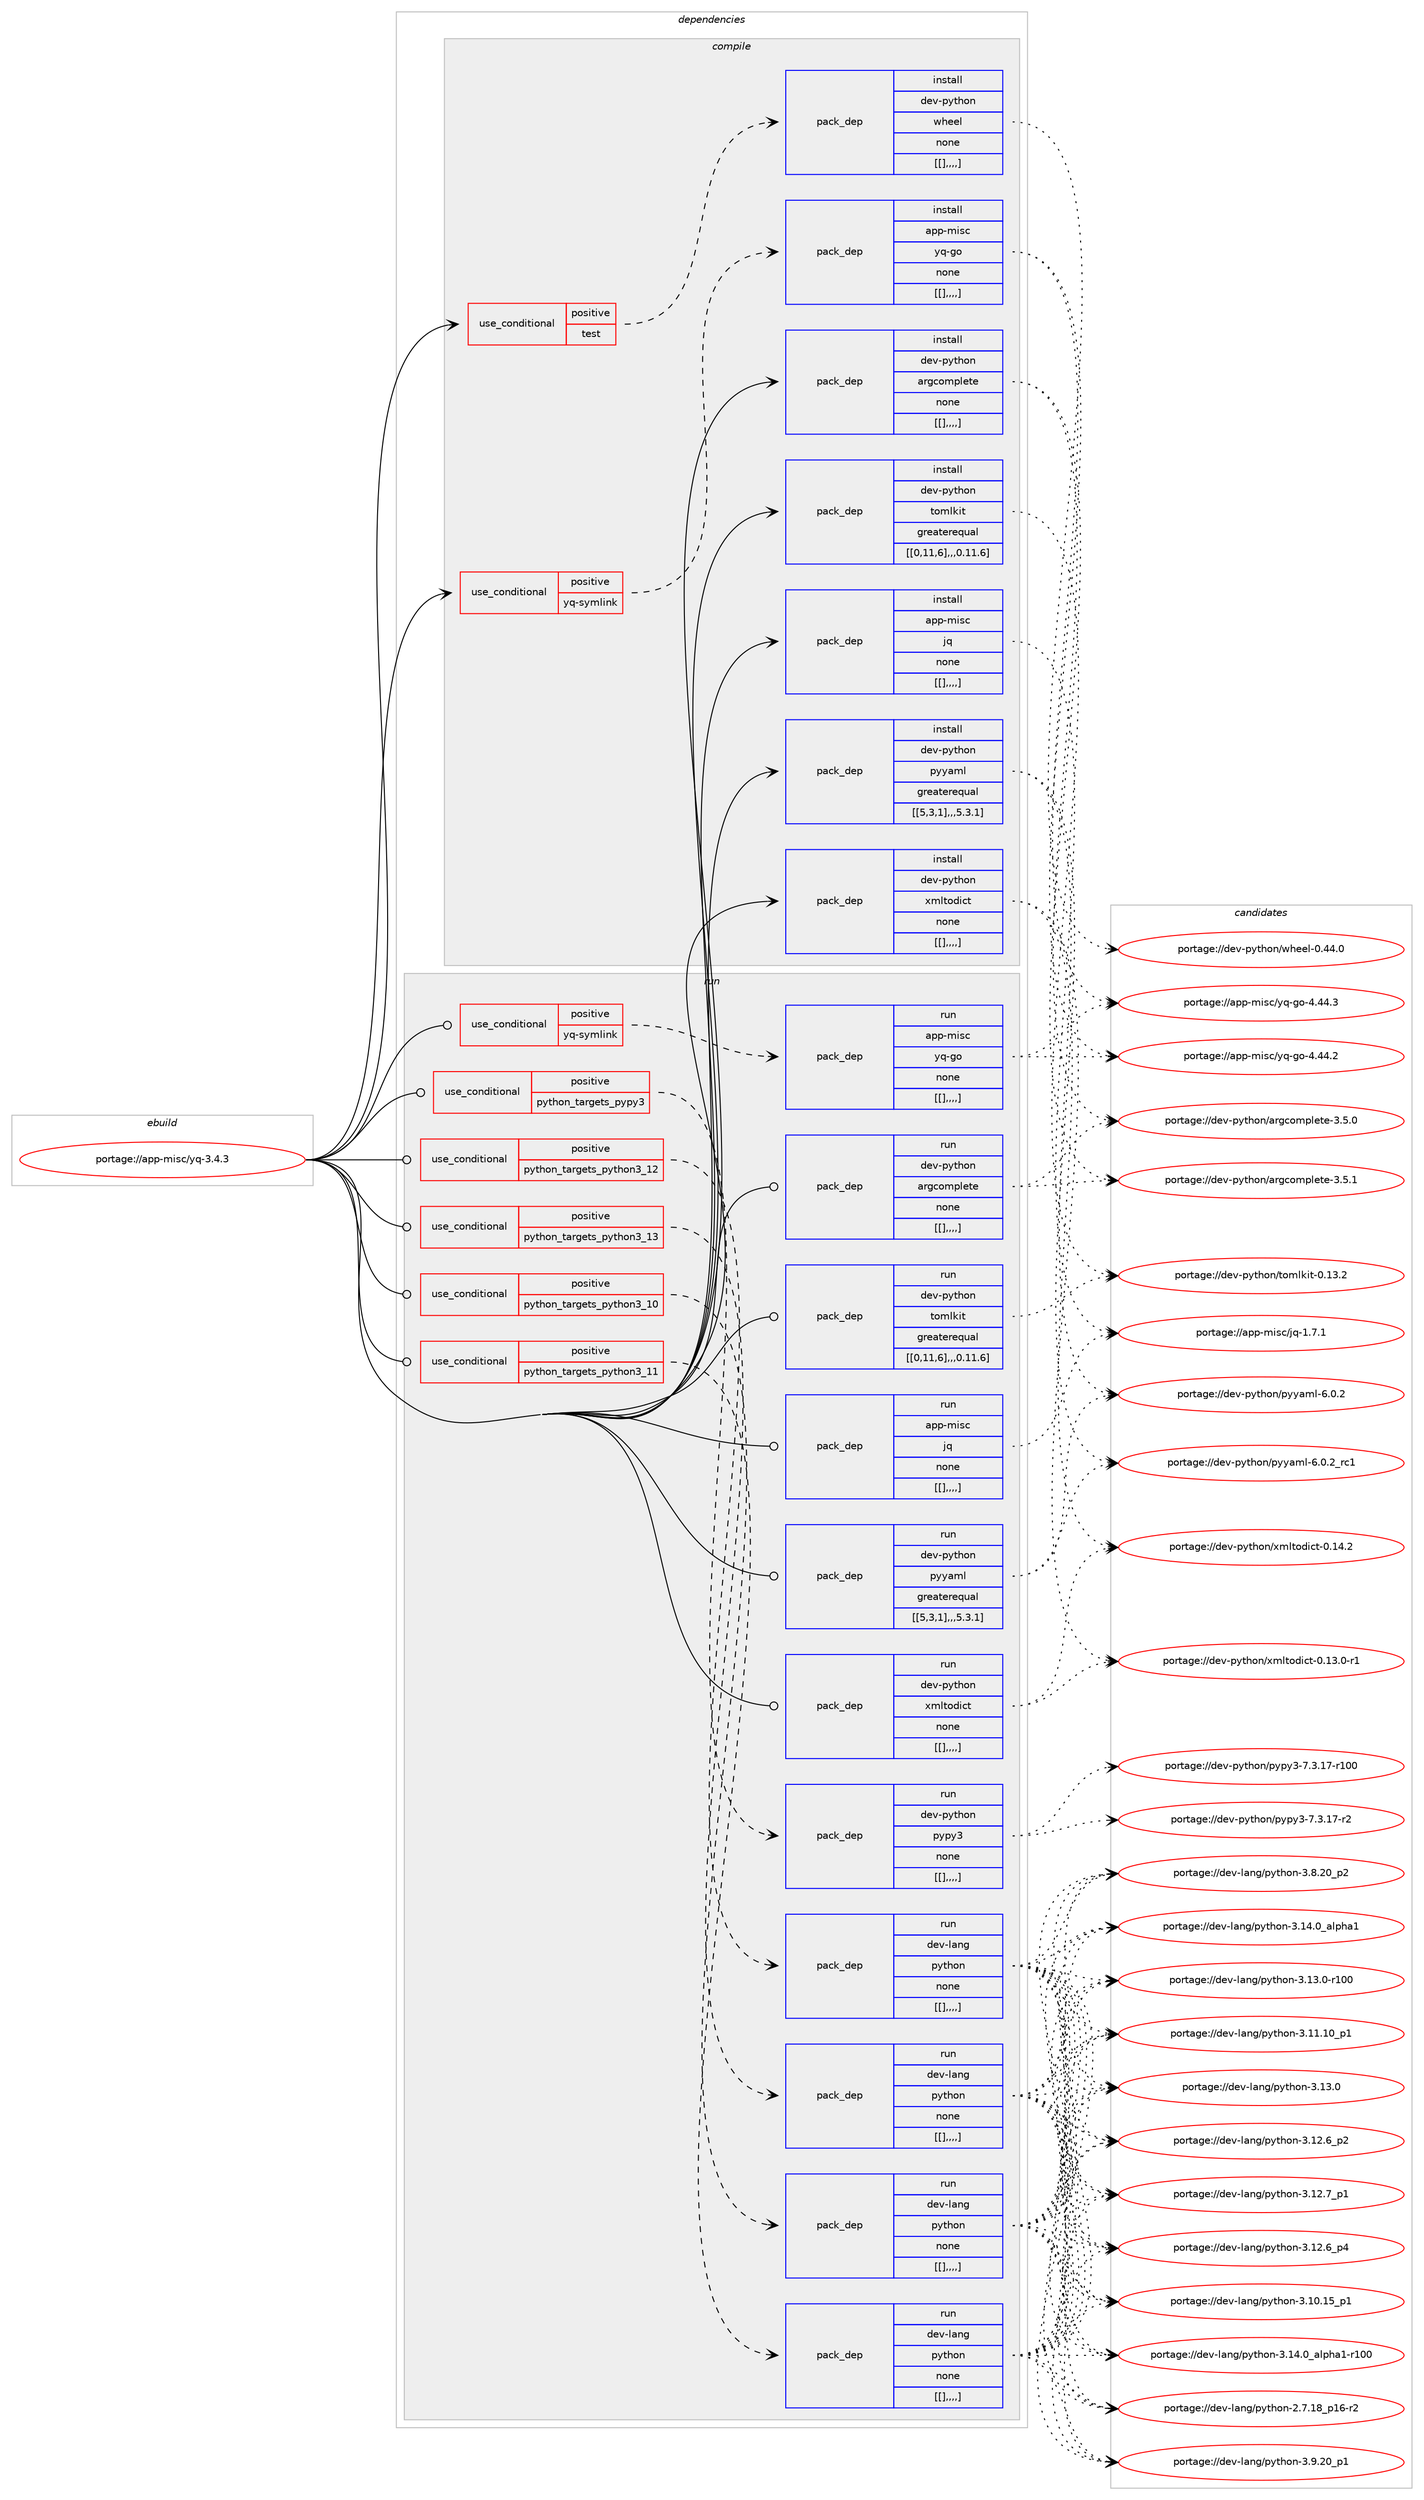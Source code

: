 digraph prolog {

# *************
# Graph options
# *************

newrank=true;
concentrate=true;
compound=true;
graph [rankdir=LR,fontname=Helvetica,fontsize=10,ranksep=1.5];#, ranksep=2.5, nodesep=0.2];
edge  [arrowhead=vee];
node  [fontname=Helvetica,fontsize=10];

# **********
# The ebuild
# **********

subgraph cluster_leftcol {
color=gray;
label=<<i>ebuild</i>>;
id [label="portage://app-misc/yq-3.4.3", color=red, width=4, href="../app-misc/yq-3.4.3.svg"];
}

# ****************
# The dependencies
# ****************

subgraph cluster_midcol {
color=gray;
label=<<i>dependencies</i>>;
subgraph cluster_compile {
fillcolor="#eeeeee";
style=filled;
label=<<i>compile</i>>;
subgraph cond14193 {
dependency47769 [label=<<TABLE BORDER="0" CELLBORDER="1" CELLSPACING="0" CELLPADDING="4"><TR><TD ROWSPAN="3" CELLPADDING="10">use_conditional</TD></TR><TR><TD>positive</TD></TR><TR><TD>test</TD></TR></TABLE>>, shape=none, color=red];
subgraph pack33117 {
dependency47818 [label=<<TABLE BORDER="0" CELLBORDER="1" CELLSPACING="0" CELLPADDING="4" WIDTH="220"><TR><TD ROWSPAN="6" CELLPADDING="30">pack_dep</TD></TR><TR><TD WIDTH="110">install</TD></TR><TR><TD>dev-python</TD></TR><TR><TD>wheel</TD></TR><TR><TD>none</TD></TR><TR><TD>[[],,,,]</TD></TR></TABLE>>, shape=none, color=blue];
}
dependency47769:e -> dependency47818:w [weight=20,style="dashed",arrowhead="vee"];
}
id:e -> dependency47769:w [weight=20,style="solid",arrowhead="vee"];
subgraph cond14206 {
dependency47823 [label=<<TABLE BORDER="0" CELLBORDER="1" CELLSPACING="0" CELLPADDING="4"><TR><TD ROWSPAN="3" CELLPADDING="10">use_conditional</TD></TR><TR><TD>positive</TD></TR><TR><TD>yq-symlink</TD></TR></TABLE>>, shape=none, color=red];
subgraph pack33159 {
dependency47828 [label=<<TABLE BORDER="0" CELLBORDER="1" CELLSPACING="0" CELLPADDING="4" WIDTH="220"><TR><TD ROWSPAN="6" CELLPADDING="30">pack_dep</TD></TR><TR><TD WIDTH="110">install</TD></TR><TR><TD>app-misc</TD></TR><TR><TD>yq-go</TD></TR><TR><TD>none</TD></TR><TR><TD>[[],,,,]</TD></TR></TABLE>>, shape=none, color=blue];
}
dependency47823:e -> dependency47828:w [weight=20,style="dashed",arrowhead="vee"];
}
id:e -> dependency47823:w [weight=20,style="solid",arrowhead="vee"];
subgraph pack33162 {
dependency47837 [label=<<TABLE BORDER="0" CELLBORDER="1" CELLSPACING="0" CELLPADDING="4" WIDTH="220"><TR><TD ROWSPAN="6" CELLPADDING="30">pack_dep</TD></TR><TR><TD WIDTH="110">install</TD></TR><TR><TD>app-misc</TD></TR><TR><TD>jq</TD></TR><TR><TD>none</TD></TR><TR><TD>[[],,,,]</TD></TR></TABLE>>, shape=none, color=blue];
}
id:e -> dependency47837:w [weight=20,style="solid",arrowhead="vee"];
subgraph pack33179 {
dependency47876 [label=<<TABLE BORDER="0" CELLBORDER="1" CELLSPACING="0" CELLPADDING="4" WIDTH="220"><TR><TD ROWSPAN="6" CELLPADDING="30">pack_dep</TD></TR><TR><TD WIDTH="110">install</TD></TR><TR><TD>dev-python</TD></TR><TR><TD>argcomplete</TD></TR><TR><TD>none</TD></TR><TR><TD>[[],,,,]</TD></TR></TABLE>>, shape=none, color=blue];
}
id:e -> dependency47876:w [weight=20,style="solid",arrowhead="vee"];
subgraph pack33210 {
dependency47904 [label=<<TABLE BORDER="0" CELLBORDER="1" CELLSPACING="0" CELLPADDING="4" WIDTH="220"><TR><TD ROWSPAN="6" CELLPADDING="30">pack_dep</TD></TR><TR><TD WIDTH="110">install</TD></TR><TR><TD>dev-python</TD></TR><TR><TD>pyyaml</TD></TR><TR><TD>greaterequal</TD></TR><TR><TD>[[5,3,1],,,5.3.1]</TD></TR></TABLE>>, shape=none, color=blue];
}
id:e -> dependency47904:w [weight=20,style="solid",arrowhead="vee"];
subgraph pack33235 {
dependency47979 [label=<<TABLE BORDER="0" CELLBORDER="1" CELLSPACING="0" CELLPADDING="4" WIDTH="220"><TR><TD ROWSPAN="6" CELLPADDING="30">pack_dep</TD></TR><TR><TD WIDTH="110">install</TD></TR><TR><TD>dev-python</TD></TR><TR><TD>tomlkit</TD></TR><TR><TD>greaterequal</TD></TR><TR><TD>[[0,11,6],,,0.11.6]</TD></TR></TABLE>>, shape=none, color=blue];
}
id:e -> dependency47979:w [weight=20,style="solid",arrowhead="vee"];
subgraph pack33263 {
dependency47981 [label=<<TABLE BORDER="0" CELLBORDER="1" CELLSPACING="0" CELLPADDING="4" WIDTH="220"><TR><TD ROWSPAN="6" CELLPADDING="30">pack_dep</TD></TR><TR><TD WIDTH="110">install</TD></TR><TR><TD>dev-python</TD></TR><TR><TD>xmltodict</TD></TR><TR><TD>none</TD></TR><TR><TD>[[],,,,]</TD></TR></TABLE>>, shape=none, color=blue];
}
id:e -> dependency47981:w [weight=20,style="solid",arrowhead="vee"];
}
subgraph cluster_compileandrun {
fillcolor="#eeeeee";
style=filled;
label=<<i>compile and run</i>>;
}
subgraph cluster_run {
fillcolor="#eeeeee";
style=filled;
label=<<i>run</i>>;
subgraph cond14256 {
dependency48047 [label=<<TABLE BORDER="0" CELLBORDER="1" CELLSPACING="0" CELLPADDING="4"><TR><TD ROWSPAN="3" CELLPADDING="10">use_conditional</TD></TR><TR><TD>positive</TD></TR><TR><TD>python_targets_pypy3</TD></TR></TABLE>>, shape=none, color=red];
subgraph pack33327 {
dependency48078 [label=<<TABLE BORDER="0" CELLBORDER="1" CELLSPACING="0" CELLPADDING="4" WIDTH="220"><TR><TD ROWSPAN="6" CELLPADDING="30">pack_dep</TD></TR><TR><TD WIDTH="110">run</TD></TR><TR><TD>dev-python</TD></TR><TR><TD>pypy3</TD></TR><TR><TD>none</TD></TR><TR><TD>[[],,,,]</TD></TR></TABLE>>, shape=none, color=blue];
}
dependency48047:e -> dependency48078:w [weight=20,style="dashed",arrowhead="vee"];
}
id:e -> dependency48047:w [weight=20,style="solid",arrowhead="odot"];
subgraph cond14277 {
dependency48098 [label=<<TABLE BORDER="0" CELLBORDER="1" CELLSPACING="0" CELLPADDING="4"><TR><TD ROWSPAN="3" CELLPADDING="10">use_conditional</TD></TR><TR><TD>positive</TD></TR><TR><TD>python_targets_python3_10</TD></TR></TABLE>>, shape=none, color=red];
subgraph pack33357 {
dependency48099 [label=<<TABLE BORDER="0" CELLBORDER="1" CELLSPACING="0" CELLPADDING="4" WIDTH="220"><TR><TD ROWSPAN="6" CELLPADDING="30">pack_dep</TD></TR><TR><TD WIDTH="110">run</TD></TR><TR><TD>dev-lang</TD></TR><TR><TD>python</TD></TR><TR><TD>none</TD></TR><TR><TD>[[],,,,]</TD></TR></TABLE>>, shape=none, color=blue];
}
dependency48098:e -> dependency48099:w [weight=20,style="dashed",arrowhead="vee"];
}
id:e -> dependency48098:w [weight=20,style="solid",arrowhead="odot"];
subgraph cond14279 {
dependency48132 [label=<<TABLE BORDER="0" CELLBORDER="1" CELLSPACING="0" CELLPADDING="4"><TR><TD ROWSPAN="3" CELLPADDING="10">use_conditional</TD></TR><TR><TD>positive</TD></TR><TR><TD>python_targets_python3_11</TD></TR></TABLE>>, shape=none, color=red];
subgraph pack33395 {
dependency48161 [label=<<TABLE BORDER="0" CELLBORDER="1" CELLSPACING="0" CELLPADDING="4" WIDTH="220"><TR><TD ROWSPAN="6" CELLPADDING="30">pack_dep</TD></TR><TR><TD WIDTH="110">run</TD></TR><TR><TD>dev-lang</TD></TR><TR><TD>python</TD></TR><TR><TD>none</TD></TR><TR><TD>[[],,,,]</TD></TR></TABLE>>, shape=none, color=blue];
}
dependency48132:e -> dependency48161:w [weight=20,style="dashed",arrowhead="vee"];
}
id:e -> dependency48132:w [weight=20,style="solid",arrowhead="odot"];
subgraph cond14309 {
dependency48225 [label=<<TABLE BORDER="0" CELLBORDER="1" CELLSPACING="0" CELLPADDING="4"><TR><TD ROWSPAN="3" CELLPADDING="10">use_conditional</TD></TR><TR><TD>positive</TD></TR><TR><TD>python_targets_python3_12</TD></TR></TABLE>>, shape=none, color=red];
subgraph pack33441 {
dependency48228 [label=<<TABLE BORDER="0" CELLBORDER="1" CELLSPACING="0" CELLPADDING="4" WIDTH="220"><TR><TD ROWSPAN="6" CELLPADDING="30">pack_dep</TD></TR><TR><TD WIDTH="110">run</TD></TR><TR><TD>dev-lang</TD></TR><TR><TD>python</TD></TR><TR><TD>none</TD></TR><TR><TD>[[],,,,]</TD></TR></TABLE>>, shape=none, color=blue];
}
dependency48225:e -> dependency48228:w [weight=20,style="dashed",arrowhead="vee"];
}
id:e -> dependency48225:w [weight=20,style="solid",arrowhead="odot"];
subgraph cond14327 {
dependency48325 [label=<<TABLE BORDER="0" CELLBORDER="1" CELLSPACING="0" CELLPADDING="4"><TR><TD ROWSPAN="3" CELLPADDING="10">use_conditional</TD></TR><TR><TD>positive</TD></TR><TR><TD>python_targets_python3_13</TD></TR></TABLE>>, shape=none, color=red];
subgraph pack33526 {
dependency48400 [label=<<TABLE BORDER="0" CELLBORDER="1" CELLSPACING="0" CELLPADDING="4" WIDTH="220"><TR><TD ROWSPAN="6" CELLPADDING="30">pack_dep</TD></TR><TR><TD WIDTH="110">run</TD></TR><TR><TD>dev-lang</TD></TR><TR><TD>python</TD></TR><TR><TD>none</TD></TR><TR><TD>[[],,,,]</TD></TR></TABLE>>, shape=none, color=blue];
}
dependency48325:e -> dependency48400:w [weight=20,style="dashed",arrowhead="vee"];
}
id:e -> dependency48325:w [weight=20,style="solid",arrowhead="odot"];
subgraph cond14376 {
dependency48403 [label=<<TABLE BORDER="0" CELLBORDER="1" CELLSPACING="0" CELLPADDING="4"><TR><TD ROWSPAN="3" CELLPADDING="10">use_conditional</TD></TR><TR><TD>positive</TD></TR><TR><TD>yq-symlink</TD></TR></TABLE>>, shape=none, color=red];
subgraph pack33565 {
dependency48430 [label=<<TABLE BORDER="0" CELLBORDER="1" CELLSPACING="0" CELLPADDING="4" WIDTH="220"><TR><TD ROWSPAN="6" CELLPADDING="30">pack_dep</TD></TR><TR><TD WIDTH="110">run</TD></TR><TR><TD>app-misc</TD></TR><TR><TD>yq-go</TD></TR><TR><TD>none</TD></TR><TR><TD>[[],,,,]</TD></TR></TABLE>>, shape=none, color=blue];
}
dependency48403:e -> dependency48430:w [weight=20,style="dashed",arrowhead="vee"];
}
id:e -> dependency48403:w [weight=20,style="solid",arrowhead="odot"];
subgraph pack33586 {
dependency48464 [label=<<TABLE BORDER="0" CELLBORDER="1" CELLSPACING="0" CELLPADDING="4" WIDTH="220"><TR><TD ROWSPAN="6" CELLPADDING="30">pack_dep</TD></TR><TR><TD WIDTH="110">run</TD></TR><TR><TD>app-misc</TD></TR><TR><TD>jq</TD></TR><TR><TD>none</TD></TR><TR><TD>[[],,,,]</TD></TR></TABLE>>, shape=none, color=blue];
}
id:e -> dependency48464:w [weight=20,style="solid",arrowhead="odot"];
subgraph pack33609 {
dependency48576 [label=<<TABLE BORDER="0" CELLBORDER="1" CELLSPACING="0" CELLPADDING="4" WIDTH="220"><TR><TD ROWSPAN="6" CELLPADDING="30">pack_dep</TD></TR><TR><TD WIDTH="110">run</TD></TR><TR><TD>dev-python</TD></TR><TR><TD>argcomplete</TD></TR><TR><TD>none</TD></TR><TR><TD>[[],,,,]</TD></TR></TABLE>>, shape=none, color=blue];
}
id:e -> dependency48576:w [weight=20,style="solid",arrowhead="odot"];
subgraph pack33682 {
dependency48595 [label=<<TABLE BORDER="0" CELLBORDER="1" CELLSPACING="0" CELLPADDING="4" WIDTH="220"><TR><TD ROWSPAN="6" CELLPADDING="30">pack_dep</TD></TR><TR><TD WIDTH="110">run</TD></TR><TR><TD>dev-python</TD></TR><TR><TD>pyyaml</TD></TR><TR><TD>greaterequal</TD></TR><TR><TD>[[5,3,1],,,5.3.1]</TD></TR></TABLE>>, shape=none, color=blue];
}
id:e -> dependency48595:w [weight=20,style="solid",arrowhead="odot"];
subgraph pack33699 {
dependency48600 [label=<<TABLE BORDER="0" CELLBORDER="1" CELLSPACING="0" CELLPADDING="4" WIDTH="220"><TR><TD ROWSPAN="6" CELLPADDING="30">pack_dep</TD></TR><TR><TD WIDTH="110">run</TD></TR><TR><TD>dev-python</TD></TR><TR><TD>tomlkit</TD></TR><TR><TD>greaterequal</TD></TR><TR><TD>[[0,11,6],,,0.11.6]</TD></TR></TABLE>>, shape=none, color=blue];
}
id:e -> dependency48600:w [weight=20,style="solid",arrowhead="odot"];
subgraph pack33723 {
dependency48640 [label=<<TABLE BORDER="0" CELLBORDER="1" CELLSPACING="0" CELLPADDING="4" WIDTH="220"><TR><TD ROWSPAN="6" CELLPADDING="30">pack_dep</TD></TR><TR><TD WIDTH="110">run</TD></TR><TR><TD>dev-python</TD></TR><TR><TD>xmltodict</TD></TR><TR><TD>none</TD></TR><TR><TD>[[],,,,]</TD></TR></TABLE>>, shape=none, color=blue];
}
id:e -> dependency48640:w [weight=20,style="solid",arrowhead="odot"];
}
}

# **************
# The candidates
# **************

subgraph cluster_choices {
rank=same;
color=gray;
label=<<i>candidates</i>>;

subgraph choice32796 {
color=black;
nodesep=1;
choice100101118451121211161041111104711910410110110845484652524648 [label="portage://dev-python/wheel-0.44.0", color=red, width=4,href="../dev-python/wheel-0.44.0.svg"];
dependency47818:e -> choice100101118451121211161041111104711910410110110845484652524648:w [style=dotted,weight="100"];
}
subgraph choice32798 {
color=black;
nodesep=1;
choice971121124510910511599471211134510311145524652524651 [label="portage://app-misc/yq-go-4.44.3", color=red, width=4,href="../app-misc/yq-go-4.44.3.svg"];
choice971121124510910511599471211134510311145524652524650 [label="portage://app-misc/yq-go-4.44.2", color=red, width=4,href="../app-misc/yq-go-4.44.2.svg"];
dependency47828:e -> choice971121124510910511599471211134510311145524652524651:w [style=dotted,weight="100"];
dependency47828:e -> choice971121124510910511599471211134510311145524652524650:w [style=dotted,weight="100"];
}
subgraph choice32804 {
color=black;
nodesep=1;
choice97112112451091051159947106113454946554649 [label="portage://app-misc/jq-1.7.1", color=red, width=4,href="../app-misc/jq-1.7.1.svg"];
dependency47837:e -> choice97112112451091051159947106113454946554649:w [style=dotted,weight="100"];
}
subgraph choice32837 {
color=black;
nodesep=1;
choice10010111845112121116104111110479711410399111109112108101116101455146534649 [label="portage://dev-python/argcomplete-3.5.1", color=red, width=4,href="../dev-python/argcomplete-3.5.1.svg"];
choice10010111845112121116104111110479711410399111109112108101116101455146534648 [label="portage://dev-python/argcomplete-3.5.0", color=red, width=4,href="../dev-python/argcomplete-3.5.0.svg"];
dependency47876:e -> choice10010111845112121116104111110479711410399111109112108101116101455146534649:w [style=dotted,weight="100"];
dependency47876:e -> choice10010111845112121116104111110479711410399111109112108101116101455146534648:w [style=dotted,weight="100"];
}
subgraph choice32841 {
color=black;
nodesep=1;
choice100101118451121211161041111104711212112197109108455446484650951149949 [label="portage://dev-python/pyyaml-6.0.2_rc1", color=red, width=4,href="../dev-python/pyyaml-6.0.2_rc1.svg"];
choice100101118451121211161041111104711212112197109108455446484650 [label="portage://dev-python/pyyaml-6.0.2", color=red, width=4,href="../dev-python/pyyaml-6.0.2.svg"];
dependency47904:e -> choice100101118451121211161041111104711212112197109108455446484650951149949:w [style=dotted,weight="100"];
dependency47904:e -> choice100101118451121211161041111104711212112197109108455446484650:w [style=dotted,weight="100"];
}
subgraph choice32843 {
color=black;
nodesep=1;
choice100101118451121211161041111104711611110910810710511645484649514650 [label="portage://dev-python/tomlkit-0.13.2", color=red, width=4,href="../dev-python/tomlkit-0.13.2.svg"];
dependency47979:e -> choice100101118451121211161041111104711611110910810710511645484649514650:w [style=dotted,weight="100"];
}
subgraph choice32844 {
color=black;
nodesep=1;
choice10010111845112121116104111110471201091081161111001059911645484649524650 [label="portage://dev-python/xmltodict-0.14.2", color=red, width=4,href="../dev-python/xmltodict-0.14.2.svg"];
choice100101118451121211161041111104712010910811611110010599116454846495146484511449 [label="portage://dev-python/xmltodict-0.13.0-r1", color=red, width=4,href="../dev-python/xmltodict-0.13.0-r1.svg"];
dependency47981:e -> choice10010111845112121116104111110471201091081161111001059911645484649524650:w [style=dotted,weight="100"];
dependency47981:e -> choice100101118451121211161041111104712010910811611110010599116454846495146484511449:w [style=dotted,weight="100"];
}
subgraph choice32856 {
color=black;
nodesep=1;
choice100101118451121211161041111104711212111212151455546514649554511450 [label="portage://dev-python/pypy3-7.3.17-r2", color=red, width=4,href="../dev-python/pypy3-7.3.17-r2.svg"];
choice1001011184511212111610411111047112121112121514555465146495545114494848 [label="portage://dev-python/pypy3-7.3.17-r100", color=red, width=4,href="../dev-python/pypy3-7.3.17-r100.svg"];
dependency48078:e -> choice100101118451121211161041111104711212111212151455546514649554511450:w [style=dotted,weight="100"];
dependency48078:e -> choice1001011184511212111610411111047112121112121514555465146495545114494848:w [style=dotted,weight="100"];
}
subgraph choice32876 {
color=black;
nodesep=1;
choice100101118451089711010347112121116104111110455146495246489597108112104974945114494848 [label="portage://dev-lang/python-3.14.0_alpha1-r100", color=red, width=4,href="../dev-lang/python-3.14.0_alpha1-r100.svg"];
choice1001011184510897110103471121211161041111104551464952464895971081121049749 [label="portage://dev-lang/python-3.14.0_alpha1", color=red, width=4,href="../dev-lang/python-3.14.0_alpha1.svg"];
choice1001011184510897110103471121211161041111104551464951464845114494848 [label="portage://dev-lang/python-3.13.0-r100", color=red, width=4,href="../dev-lang/python-3.13.0-r100.svg"];
choice10010111845108971101034711212111610411111045514649514648 [label="portage://dev-lang/python-3.13.0", color=red, width=4,href="../dev-lang/python-3.13.0.svg"];
choice100101118451089711010347112121116104111110455146495046559511249 [label="portage://dev-lang/python-3.12.7_p1", color=red, width=4,href="../dev-lang/python-3.12.7_p1.svg"];
choice100101118451089711010347112121116104111110455146495046549511252 [label="portage://dev-lang/python-3.12.6_p4", color=red, width=4,href="../dev-lang/python-3.12.6_p4.svg"];
choice100101118451089711010347112121116104111110455146495046549511250 [label="portage://dev-lang/python-3.12.6_p2", color=red, width=4,href="../dev-lang/python-3.12.6_p2.svg"];
choice10010111845108971101034711212111610411111045514649494649489511249 [label="portage://dev-lang/python-3.11.10_p1", color=red, width=4,href="../dev-lang/python-3.11.10_p1.svg"];
choice10010111845108971101034711212111610411111045514649484649539511249 [label="portage://dev-lang/python-3.10.15_p1", color=red, width=4,href="../dev-lang/python-3.10.15_p1.svg"];
choice100101118451089711010347112121116104111110455146574650489511249 [label="portage://dev-lang/python-3.9.20_p1", color=red, width=4,href="../dev-lang/python-3.9.20_p1.svg"];
choice100101118451089711010347112121116104111110455146564650489511250 [label="portage://dev-lang/python-3.8.20_p2", color=red, width=4,href="../dev-lang/python-3.8.20_p2.svg"];
choice100101118451089711010347112121116104111110455046554649569511249544511450 [label="portage://dev-lang/python-2.7.18_p16-r2", color=red, width=4,href="../dev-lang/python-2.7.18_p16-r2.svg"];
dependency48099:e -> choice100101118451089711010347112121116104111110455146495246489597108112104974945114494848:w [style=dotted,weight="100"];
dependency48099:e -> choice1001011184510897110103471121211161041111104551464952464895971081121049749:w [style=dotted,weight="100"];
dependency48099:e -> choice1001011184510897110103471121211161041111104551464951464845114494848:w [style=dotted,weight="100"];
dependency48099:e -> choice10010111845108971101034711212111610411111045514649514648:w [style=dotted,weight="100"];
dependency48099:e -> choice100101118451089711010347112121116104111110455146495046559511249:w [style=dotted,weight="100"];
dependency48099:e -> choice100101118451089711010347112121116104111110455146495046549511252:w [style=dotted,weight="100"];
dependency48099:e -> choice100101118451089711010347112121116104111110455146495046549511250:w [style=dotted,weight="100"];
dependency48099:e -> choice10010111845108971101034711212111610411111045514649494649489511249:w [style=dotted,weight="100"];
dependency48099:e -> choice10010111845108971101034711212111610411111045514649484649539511249:w [style=dotted,weight="100"];
dependency48099:e -> choice100101118451089711010347112121116104111110455146574650489511249:w [style=dotted,weight="100"];
dependency48099:e -> choice100101118451089711010347112121116104111110455146564650489511250:w [style=dotted,weight="100"];
dependency48099:e -> choice100101118451089711010347112121116104111110455046554649569511249544511450:w [style=dotted,weight="100"];
}
subgraph choice32903 {
color=black;
nodesep=1;
choice100101118451089711010347112121116104111110455146495246489597108112104974945114494848 [label="portage://dev-lang/python-3.14.0_alpha1-r100", color=red, width=4,href="../dev-lang/python-3.14.0_alpha1-r100.svg"];
choice1001011184510897110103471121211161041111104551464952464895971081121049749 [label="portage://dev-lang/python-3.14.0_alpha1", color=red, width=4,href="../dev-lang/python-3.14.0_alpha1.svg"];
choice1001011184510897110103471121211161041111104551464951464845114494848 [label="portage://dev-lang/python-3.13.0-r100", color=red, width=4,href="../dev-lang/python-3.13.0-r100.svg"];
choice10010111845108971101034711212111610411111045514649514648 [label="portage://dev-lang/python-3.13.0", color=red, width=4,href="../dev-lang/python-3.13.0.svg"];
choice100101118451089711010347112121116104111110455146495046559511249 [label="portage://dev-lang/python-3.12.7_p1", color=red, width=4,href="../dev-lang/python-3.12.7_p1.svg"];
choice100101118451089711010347112121116104111110455146495046549511252 [label="portage://dev-lang/python-3.12.6_p4", color=red, width=4,href="../dev-lang/python-3.12.6_p4.svg"];
choice100101118451089711010347112121116104111110455146495046549511250 [label="portage://dev-lang/python-3.12.6_p2", color=red, width=4,href="../dev-lang/python-3.12.6_p2.svg"];
choice10010111845108971101034711212111610411111045514649494649489511249 [label="portage://dev-lang/python-3.11.10_p1", color=red, width=4,href="../dev-lang/python-3.11.10_p1.svg"];
choice10010111845108971101034711212111610411111045514649484649539511249 [label="portage://dev-lang/python-3.10.15_p1", color=red, width=4,href="../dev-lang/python-3.10.15_p1.svg"];
choice100101118451089711010347112121116104111110455146574650489511249 [label="portage://dev-lang/python-3.9.20_p1", color=red, width=4,href="../dev-lang/python-3.9.20_p1.svg"];
choice100101118451089711010347112121116104111110455146564650489511250 [label="portage://dev-lang/python-3.8.20_p2", color=red, width=4,href="../dev-lang/python-3.8.20_p2.svg"];
choice100101118451089711010347112121116104111110455046554649569511249544511450 [label="portage://dev-lang/python-2.7.18_p16-r2", color=red, width=4,href="../dev-lang/python-2.7.18_p16-r2.svg"];
dependency48161:e -> choice100101118451089711010347112121116104111110455146495246489597108112104974945114494848:w [style=dotted,weight="100"];
dependency48161:e -> choice1001011184510897110103471121211161041111104551464952464895971081121049749:w [style=dotted,weight="100"];
dependency48161:e -> choice1001011184510897110103471121211161041111104551464951464845114494848:w [style=dotted,weight="100"];
dependency48161:e -> choice10010111845108971101034711212111610411111045514649514648:w [style=dotted,weight="100"];
dependency48161:e -> choice100101118451089711010347112121116104111110455146495046559511249:w [style=dotted,weight="100"];
dependency48161:e -> choice100101118451089711010347112121116104111110455146495046549511252:w [style=dotted,weight="100"];
dependency48161:e -> choice100101118451089711010347112121116104111110455146495046549511250:w [style=dotted,weight="100"];
dependency48161:e -> choice10010111845108971101034711212111610411111045514649494649489511249:w [style=dotted,weight="100"];
dependency48161:e -> choice10010111845108971101034711212111610411111045514649484649539511249:w [style=dotted,weight="100"];
dependency48161:e -> choice100101118451089711010347112121116104111110455146574650489511249:w [style=dotted,weight="100"];
dependency48161:e -> choice100101118451089711010347112121116104111110455146564650489511250:w [style=dotted,weight="100"];
dependency48161:e -> choice100101118451089711010347112121116104111110455046554649569511249544511450:w [style=dotted,weight="100"];
}
subgraph choice32915 {
color=black;
nodesep=1;
choice100101118451089711010347112121116104111110455146495246489597108112104974945114494848 [label="portage://dev-lang/python-3.14.0_alpha1-r100", color=red, width=4,href="../dev-lang/python-3.14.0_alpha1-r100.svg"];
choice1001011184510897110103471121211161041111104551464952464895971081121049749 [label="portage://dev-lang/python-3.14.0_alpha1", color=red, width=4,href="../dev-lang/python-3.14.0_alpha1.svg"];
choice1001011184510897110103471121211161041111104551464951464845114494848 [label="portage://dev-lang/python-3.13.0-r100", color=red, width=4,href="../dev-lang/python-3.13.0-r100.svg"];
choice10010111845108971101034711212111610411111045514649514648 [label="portage://dev-lang/python-3.13.0", color=red, width=4,href="../dev-lang/python-3.13.0.svg"];
choice100101118451089711010347112121116104111110455146495046559511249 [label="portage://dev-lang/python-3.12.7_p1", color=red, width=4,href="../dev-lang/python-3.12.7_p1.svg"];
choice100101118451089711010347112121116104111110455146495046549511252 [label="portage://dev-lang/python-3.12.6_p4", color=red, width=4,href="../dev-lang/python-3.12.6_p4.svg"];
choice100101118451089711010347112121116104111110455146495046549511250 [label="portage://dev-lang/python-3.12.6_p2", color=red, width=4,href="../dev-lang/python-3.12.6_p2.svg"];
choice10010111845108971101034711212111610411111045514649494649489511249 [label="portage://dev-lang/python-3.11.10_p1", color=red, width=4,href="../dev-lang/python-3.11.10_p1.svg"];
choice10010111845108971101034711212111610411111045514649484649539511249 [label="portage://dev-lang/python-3.10.15_p1", color=red, width=4,href="../dev-lang/python-3.10.15_p1.svg"];
choice100101118451089711010347112121116104111110455146574650489511249 [label="portage://dev-lang/python-3.9.20_p1", color=red, width=4,href="../dev-lang/python-3.9.20_p1.svg"];
choice100101118451089711010347112121116104111110455146564650489511250 [label="portage://dev-lang/python-3.8.20_p2", color=red, width=4,href="../dev-lang/python-3.8.20_p2.svg"];
choice100101118451089711010347112121116104111110455046554649569511249544511450 [label="portage://dev-lang/python-2.7.18_p16-r2", color=red, width=4,href="../dev-lang/python-2.7.18_p16-r2.svg"];
dependency48228:e -> choice100101118451089711010347112121116104111110455146495246489597108112104974945114494848:w [style=dotted,weight="100"];
dependency48228:e -> choice1001011184510897110103471121211161041111104551464952464895971081121049749:w [style=dotted,weight="100"];
dependency48228:e -> choice1001011184510897110103471121211161041111104551464951464845114494848:w [style=dotted,weight="100"];
dependency48228:e -> choice10010111845108971101034711212111610411111045514649514648:w [style=dotted,weight="100"];
dependency48228:e -> choice100101118451089711010347112121116104111110455146495046559511249:w [style=dotted,weight="100"];
dependency48228:e -> choice100101118451089711010347112121116104111110455146495046549511252:w [style=dotted,weight="100"];
dependency48228:e -> choice100101118451089711010347112121116104111110455146495046549511250:w [style=dotted,weight="100"];
dependency48228:e -> choice10010111845108971101034711212111610411111045514649494649489511249:w [style=dotted,weight="100"];
dependency48228:e -> choice10010111845108971101034711212111610411111045514649484649539511249:w [style=dotted,weight="100"];
dependency48228:e -> choice100101118451089711010347112121116104111110455146574650489511249:w [style=dotted,weight="100"];
dependency48228:e -> choice100101118451089711010347112121116104111110455146564650489511250:w [style=dotted,weight="100"];
dependency48228:e -> choice100101118451089711010347112121116104111110455046554649569511249544511450:w [style=dotted,weight="100"];
}
subgraph choice32921 {
color=black;
nodesep=1;
choice100101118451089711010347112121116104111110455146495246489597108112104974945114494848 [label="portage://dev-lang/python-3.14.0_alpha1-r100", color=red, width=4,href="../dev-lang/python-3.14.0_alpha1-r100.svg"];
choice1001011184510897110103471121211161041111104551464952464895971081121049749 [label="portage://dev-lang/python-3.14.0_alpha1", color=red, width=4,href="../dev-lang/python-3.14.0_alpha1.svg"];
choice1001011184510897110103471121211161041111104551464951464845114494848 [label="portage://dev-lang/python-3.13.0-r100", color=red, width=4,href="../dev-lang/python-3.13.0-r100.svg"];
choice10010111845108971101034711212111610411111045514649514648 [label="portage://dev-lang/python-3.13.0", color=red, width=4,href="../dev-lang/python-3.13.0.svg"];
choice100101118451089711010347112121116104111110455146495046559511249 [label="portage://dev-lang/python-3.12.7_p1", color=red, width=4,href="../dev-lang/python-3.12.7_p1.svg"];
choice100101118451089711010347112121116104111110455146495046549511252 [label="portage://dev-lang/python-3.12.6_p4", color=red, width=4,href="../dev-lang/python-3.12.6_p4.svg"];
choice100101118451089711010347112121116104111110455146495046549511250 [label="portage://dev-lang/python-3.12.6_p2", color=red, width=4,href="../dev-lang/python-3.12.6_p2.svg"];
choice10010111845108971101034711212111610411111045514649494649489511249 [label="portage://dev-lang/python-3.11.10_p1", color=red, width=4,href="../dev-lang/python-3.11.10_p1.svg"];
choice10010111845108971101034711212111610411111045514649484649539511249 [label="portage://dev-lang/python-3.10.15_p1", color=red, width=4,href="../dev-lang/python-3.10.15_p1.svg"];
choice100101118451089711010347112121116104111110455146574650489511249 [label="portage://dev-lang/python-3.9.20_p1", color=red, width=4,href="../dev-lang/python-3.9.20_p1.svg"];
choice100101118451089711010347112121116104111110455146564650489511250 [label="portage://dev-lang/python-3.8.20_p2", color=red, width=4,href="../dev-lang/python-3.8.20_p2.svg"];
choice100101118451089711010347112121116104111110455046554649569511249544511450 [label="portage://dev-lang/python-2.7.18_p16-r2", color=red, width=4,href="../dev-lang/python-2.7.18_p16-r2.svg"];
dependency48400:e -> choice100101118451089711010347112121116104111110455146495246489597108112104974945114494848:w [style=dotted,weight="100"];
dependency48400:e -> choice1001011184510897110103471121211161041111104551464952464895971081121049749:w [style=dotted,weight="100"];
dependency48400:e -> choice1001011184510897110103471121211161041111104551464951464845114494848:w [style=dotted,weight="100"];
dependency48400:e -> choice10010111845108971101034711212111610411111045514649514648:w [style=dotted,weight="100"];
dependency48400:e -> choice100101118451089711010347112121116104111110455146495046559511249:w [style=dotted,weight="100"];
dependency48400:e -> choice100101118451089711010347112121116104111110455146495046549511252:w [style=dotted,weight="100"];
dependency48400:e -> choice100101118451089711010347112121116104111110455146495046549511250:w [style=dotted,weight="100"];
dependency48400:e -> choice10010111845108971101034711212111610411111045514649494649489511249:w [style=dotted,weight="100"];
dependency48400:e -> choice10010111845108971101034711212111610411111045514649484649539511249:w [style=dotted,weight="100"];
dependency48400:e -> choice100101118451089711010347112121116104111110455146574650489511249:w [style=dotted,weight="100"];
dependency48400:e -> choice100101118451089711010347112121116104111110455146564650489511250:w [style=dotted,weight="100"];
dependency48400:e -> choice100101118451089711010347112121116104111110455046554649569511249544511450:w [style=dotted,weight="100"];
}
subgraph choice32930 {
color=black;
nodesep=1;
choice971121124510910511599471211134510311145524652524651 [label="portage://app-misc/yq-go-4.44.3", color=red, width=4,href="../app-misc/yq-go-4.44.3.svg"];
choice971121124510910511599471211134510311145524652524650 [label="portage://app-misc/yq-go-4.44.2", color=red, width=4,href="../app-misc/yq-go-4.44.2.svg"];
dependency48430:e -> choice971121124510910511599471211134510311145524652524651:w [style=dotted,weight="100"];
dependency48430:e -> choice971121124510910511599471211134510311145524652524650:w [style=dotted,weight="100"];
}
subgraph choice32932 {
color=black;
nodesep=1;
choice97112112451091051159947106113454946554649 [label="portage://app-misc/jq-1.7.1", color=red, width=4,href="../app-misc/jq-1.7.1.svg"];
dependency48464:e -> choice97112112451091051159947106113454946554649:w [style=dotted,weight="100"];
}
subgraph choice32934 {
color=black;
nodesep=1;
choice10010111845112121116104111110479711410399111109112108101116101455146534649 [label="portage://dev-python/argcomplete-3.5.1", color=red, width=4,href="../dev-python/argcomplete-3.5.1.svg"];
choice10010111845112121116104111110479711410399111109112108101116101455146534648 [label="portage://dev-python/argcomplete-3.5.0", color=red, width=4,href="../dev-python/argcomplete-3.5.0.svg"];
dependency48576:e -> choice10010111845112121116104111110479711410399111109112108101116101455146534649:w [style=dotted,weight="100"];
dependency48576:e -> choice10010111845112121116104111110479711410399111109112108101116101455146534648:w [style=dotted,weight="100"];
}
subgraph choice32936 {
color=black;
nodesep=1;
choice100101118451121211161041111104711212112197109108455446484650951149949 [label="portage://dev-python/pyyaml-6.0.2_rc1", color=red, width=4,href="../dev-python/pyyaml-6.0.2_rc1.svg"];
choice100101118451121211161041111104711212112197109108455446484650 [label="portage://dev-python/pyyaml-6.0.2", color=red, width=4,href="../dev-python/pyyaml-6.0.2.svg"];
dependency48595:e -> choice100101118451121211161041111104711212112197109108455446484650951149949:w [style=dotted,weight="100"];
dependency48595:e -> choice100101118451121211161041111104711212112197109108455446484650:w [style=dotted,weight="100"];
}
subgraph choice32972 {
color=black;
nodesep=1;
choice100101118451121211161041111104711611110910810710511645484649514650 [label="portage://dev-python/tomlkit-0.13.2", color=red, width=4,href="../dev-python/tomlkit-0.13.2.svg"];
dependency48600:e -> choice100101118451121211161041111104711611110910810710511645484649514650:w [style=dotted,weight="100"];
}
subgraph choice32996 {
color=black;
nodesep=1;
choice10010111845112121116104111110471201091081161111001059911645484649524650 [label="portage://dev-python/xmltodict-0.14.2", color=red, width=4,href="../dev-python/xmltodict-0.14.2.svg"];
choice100101118451121211161041111104712010910811611110010599116454846495146484511449 [label="portage://dev-python/xmltodict-0.13.0-r1", color=red, width=4,href="../dev-python/xmltodict-0.13.0-r1.svg"];
dependency48640:e -> choice10010111845112121116104111110471201091081161111001059911645484649524650:w [style=dotted,weight="100"];
dependency48640:e -> choice100101118451121211161041111104712010910811611110010599116454846495146484511449:w [style=dotted,weight="100"];
}
}

}
